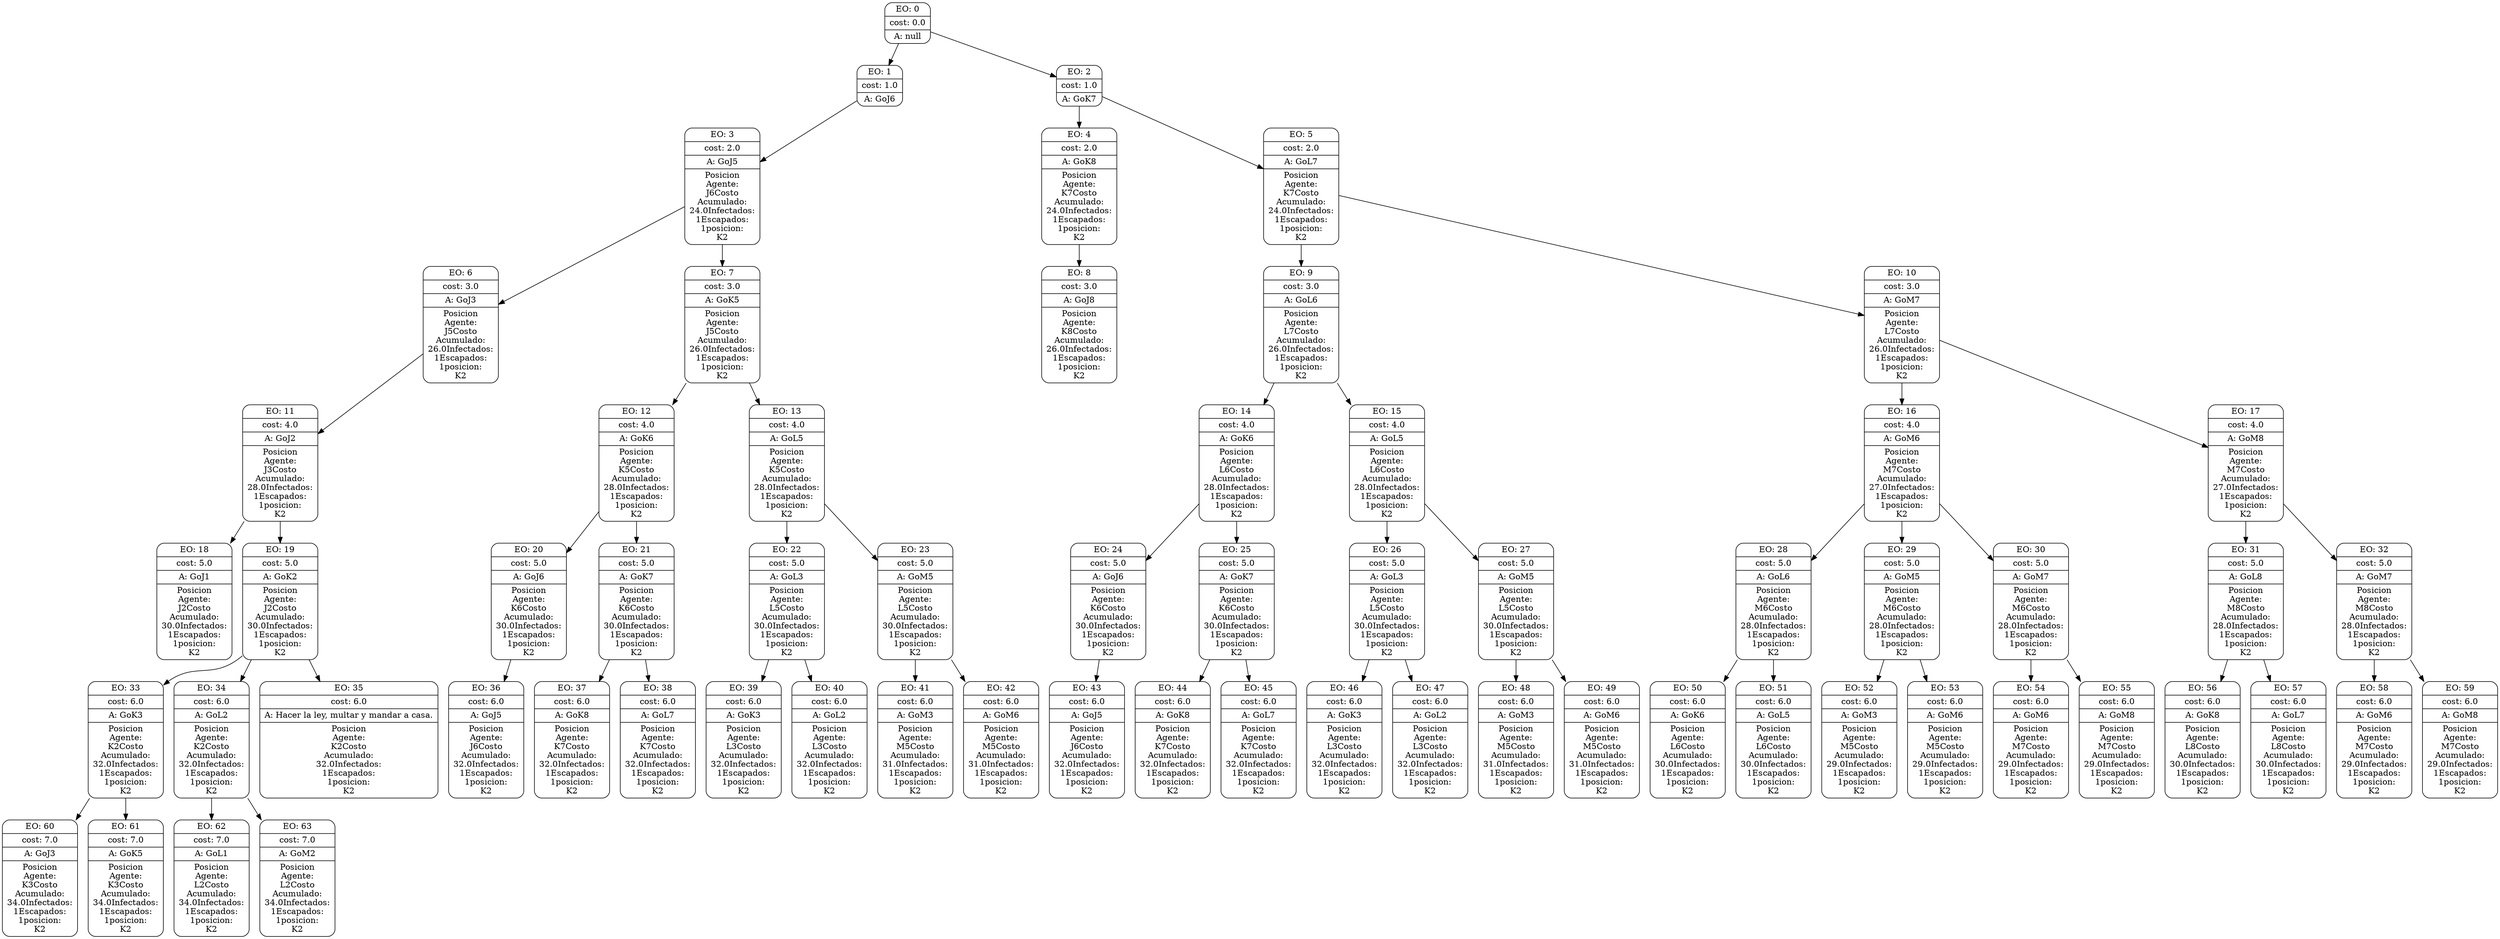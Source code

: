 digraph g {
node [shape = Mrecord];
nodo0[label="{EO: 0|cost: 0.0|A: null}"]
nodo1[label="{EO: 1|cost: 1.0|A: GoJ6}"]
nodo3[label="{EO: 3|cost: 2.0|A: GoJ5|
Posicion\nAgente:\nJ6
Costo\nAcumulado:\n24.0
Infectados:\n1
Escapados:\n1
	posicion:\nK2
}"]
nodo6[label="{EO: 6|cost: 3.0|A: GoJ3|
Posicion\nAgente:\nJ5
Costo\nAcumulado:\n26.0
Infectados:\n1
Escapados:\n1
	posicion:\nK2
}"]
nodo11[label="{EO: 11|cost: 4.0|A: GoJ2|
Posicion\nAgente:\nJ3
Costo\nAcumulado:\n28.0
Infectados:\n1
Escapados:\n1
	posicion:\nK2
}"]
nodo18[label="{EO: 18|cost: 5.0|A: GoJ1|
Posicion\nAgente:\nJ2
Costo\nAcumulado:\n30.0
Infectados:\n1
Escapados:\n1
	posicion:\nK2
}"]

nodo11 -> nodo18;
nodo19[label="{EO: 19|cost: 5.0|A: GoK2|
Posicion\nAgente:\nJ2
Costo\nAcumulado:\n30.0
Infectados:\n1
Escapados:\n1
	posicion:\nK2
}"]
nodo33[label="{EO: 33|cost: 6.0|A: GoK3|
Posicion\nAgente:\nK2
Costo\nAcumulado:\n32.0
Infectados:\n1
Escapados:\n1
	posicion:\nK2
}"]
nodo60[label="{EO: 60|cost: 7.0|A: GoJ3|
Posicion\nAgente:\nK3
Costo\nAcumulado:\n34.0
Infectados:\n1
Escapados:\n1
	posicion:\nK2
}"]

nodo33 -> nodo60;
nodo61[label="{EO: 61|cost: 7.0|A: GoK5|
Posicion\nAgente:\nK3
Costo\nAcumulado:\n34.0
Infectados:\n1
Escapados:\n1
	posicion:\nK2
}"]

nodo33 -> nodo61;

nodo19 -> nodo33;
nodo34[label="{EO: 34|cost: 6.0|A: GoL2|
Posicion\nAgente:\nK2
Costo\nAcumulado:\n32.0
Infectados:\n1
Escapados:\n1
	posicion:\nK2
}"]
nodo62[label="{EO: 62|cost: 7.0|A: GoL1|
Posicion\nAgente:\nL2
Costo\nAcumulado:\n34.0
Infectados:\n1
Escapados:\n1
	posicion:\nK2
}"]

nodo34 -> nodo62;
nodo63[label="{EO: 63|cost: 7.0|A: GoM2|
Posicion\nAgente:\nL2
Costo\nAcumulado:\n34.0
Infectados:\n1
Escapados:\n1
	posicion:\nK2
}"]

nodo34 -> nodo63;

nodo19 -> nodo34;
nodo35[label="{EO: 35|cost: 6.0|A: Hacer la ley, multar y mandar a casa.|
Posicion\nAgente:\nK2
Costo\nAcumulado:\n32.0
Infectados:\n1
Escapados:\n1
	posicion:\nK2
}"]

nodo19 -> nodo35;

nodo11 -> nodo19;

nodo6 -> nodo11;

nodo3 -> nodo6;
nodo7[label="{EO: 7|cost: 3.0|A: GoK5|
Posicion\nAgente:\nJ5
Costo\nAcumulado:\n26.0
Infectados:\n1
Escapados:\n1
	posicion:\nK2
}"]
nodo12[label="{EO: 12|cost: 4.0|A: GoK6|
Posicion\nAgente:\nK5
Costo\nAcumulado:\n28.0
Infectados:\n1
Escapados:\n1
	posicion:\nK2
}"]
nodo20[label="{EO: 20|cost: 5.0|A: GoJ6|
Posicion\nAgente:\nK6
Costo\nAcumulado:\n30.0
Infectados:\n1
Escapados:\n1
	posicion:\nK2
}"]
nodo36[label="{EO: 36|cost: 6.0|A: GoJ5|
Posicion\nAgente:\nJ6
Costo\nAcumulado:\n32.0
Infectados:\n1
Escapados:\n1
	posicion:\nK2
}"]

nodo20 -> nodo36;

nodo12 -> nodo20;
nodo21[label="{EO: 21|cost: 5.0|A: GoK7|
Posicion\nAgente:\nK6
Costo\nAcumulado:\n30.0
Infectados:\n1
Escapados:\n1
	posicion:\nK2
}"]
nodo37[label="{EO: 37|cost: 6.0|A: GoK8|
Posicion\nAgente:\nK7
Costo\nAcumulado:\n32.0
Infectados:\n1
Escapados:\n1
	posicion:\nK2
}"]

nodo21 -> nodo37;
nodo38[label="{EO: 38|cost: 6.0|A: GoL7|
Posicion\nAgente:\nK7
Costo\nAcumulado:\n32.0
Infectados:\n1
Escapados:\n1
	posicion:\nK2
}"]

nodo21 -> nodo38;

nodo12 -> nodo21;

nodo7 -> nodo12;
nodo13[label="{EO: 13|cost: 4.0|A: GoL5|
Posicion\nAgente:\nK5
Costo\nAcumulado:\n28.0
Infectados:\n1
Escapados:\n1
	posicion:\nK2
}"]
nodo22[label="{EO: 22|cost: 5.0|A: GoL3|
Posicion\nAgente:\nL5
Costo\nAcumulado:\n30.0
Infectados:\n1
Escapados:\n1
	posicion:\nK2
}"]
nodo39[label="{EO: 39|cost: 6.0|A: GoK3|
Posicion\nAgente:\nL3
Costo\nAcumulado:\n32.0
Infectados:\n1
Escapados:\n1
	posicion:\nK2
}"]

nodo22 -> nodo39;
nodo40[label="{EO: 40|cost: 6.0|A: GoL2|
Posicion\nAgente:\nL3
Costo\nAcumulado:\n32.0
Infectados:\n1
Escapados:\n1
	posicion:\nK2
}"]

nodo22 -> nodo40;

nodo13 -> nodo22;
nodo23[label="{EO: 23|cost: 5.0|A: GoM5|
Posicion\nAgente:\nL5
Costo\nAcumulado:\n30.0
Infectados:\n1
Escapados:\n1
	posicion:\nK2
}"]
nodo41[label="{EO: 41|cost: 6.0|A: GoM3|
Posicion\nAgente:\nM5
Costo\nAcumulado:\n31.0
Infectados:\n1
Escapados:\n1
	posicion:\nK2
}"]

nodo23 -> nodo41;
nodo42[label="{EO: 42|cost: 6.0|A: GoM6|
Posicion\nAgente:\nM5
Costo\nAcumulado:\n31.0
Infectados:\n1
Escapados:\n1
	posicion:\nK2
}"]

nodo23 -> nodo42;

nodo13 -> nodo23;

nodo7 -> nodo13;

nodo3 -> nodo7;

nodo1 -> nodo3;

nodo0 -> nodo1;
nodo2[label="{EO: 2|cost: 1.0|A: GoK7}"]
nodo4[label="{EO: 4|cost: 2.0|A: GoK8|
Posicion\nAgente:\nK7
Costo\nAcumulado:\n24.0
Infectados:\n1
Escapados:\n1
	posicion:\nK2
}"]
nodo8[label="{EO: 8|cost: 3.0|A: GoJ8|
Posicion\nAgente:\nK8
Costo\nAcumulado:\n26.0
Infectados:\n1
Escapados:\n1
	posicion:\nK2
}"]

nodo4 -> nodo8;

nodo2 -> nodo4;
nodo5[label="{EO: 5|cost: 2.0|A: GoL7|
Posicion\nAgente:\nK7
Costo\nAcumulado:\n24.0
Infectados:\n1
Escapados:\n1
	posicion:\nK2
}"]
nodo9[label="{EO: 9|cost: 3.0|A: GoL6|
Posicion\nAgente:\nL7
Costo\nAcumulado:\n26.0
Infectados:\n1
Escapados:\n1
	posicion:\nK2
}"]
nodo14[label="{EO: 14|cost: 4.0|A: GoK6|
Posicion\nAgente:\nL6
Costo\nAcumulado:\n28.0
Infectados:\n1
Escapados:\n1
	posicion:\nK2
}"]
nodo24[label="{EO: 24|cost: 5.0|A: GoJ6|
Posicion\nAgente:\nK6
Costo\nAcumulado:\n30.0
Infectados:\n1
Escapados:\n1
	posicion:\nK2
}"]
nodo43[label="{EO: 43|cost: 6.0|A: GoJ5|
Posicion\nAgente:\nJ6
Costo\nAcumulado:\n32.0
Infectados:\n1
Escapados:\n1
	posicion:\nK2
}"]

nodo24 -> nodo43;

nodo14 -> nodo24;
nodo25[label="{EO: 25|cost: 5.0|A: GoK7|
Posicion\nAgente:\nK6
Costo\nAcumulado:\n30.0
Infectados:\n1
Escapados:\n1
	posicion:\nK2
}"]
nodo44[label="{EO: 44|cost: 6.0|A: GoK8|
Posicion\nAgente:\nK7
Costo\nAcumulado:\n32.0
Infectados:\n1
Escapados:\n1
	posicion:\nK2
}"]

nodo25 -> nodo44;
nodo45[label="{EO: 45|cost: 6.0|A: GoL7|
Posicion\nAgente:\nK7
Costo\nAcumulado:\n32.0
Infectados:\n1
Escapados:\n1
	posicion:\nK2
}"]

nodo25 -> nodo45;

nodo14 -> nodo25;

nodo9 -> nodo14;
nodo15[label="{EO: 15|cost: 4.0|A: GoL5|
Posicion\nAgente:\nL6
Costo\nAcumulado:\n28.0
Infectados:\n1
Escapados:\n1
	posicion:\nK2
}"]
nodo26[label="{EO: 26|cost: 5.0|A: GoL3|
Posicion\nAgente:\nL5
Costo\nAcumulado:\n30.0
Infectados:\n1
Escapados:\n1
	posicion:\nK2
}"]
nodo46[label="{EO: 46|cost: 6.0|A: GoK3|
Posicion\nAgente:\nL3
Costo\nAcumulado:\n32.0
Infectados:\n1
Escapados:\n1
	posicion:\nK2
}"]

nodo26 -> nodo46;
nodo47[label="{EO: 47|cost: 6.0|A: GoL2|
Posicion\nAgente:\nL3
Costo\nAcumulado:\n32.0
Infectados:\n1
Escapados:\n1
	posicion:\nK2
}"]

nodo26 -> nodo47;

nodo15 -> nodo26;
nodo27[label="{EO: 27|cost: 5.0|A: GoM5|
Posicion\nAgente:\nL5
Costo\nAcumulado:\n30.0
Infectados:\n1
Escapados:\n1
	posicion:\nK2
}"]
nodo48[label="{EO: 48|cost: 6.0|A: GoM3|
Posicion\nAgente:\nM5
Costo\nAcumulado:\n31.0
Infectados:\n1
Escapados:\n1
	posicion:\nK2
}"]

nodo27 -> nodo48;
nodo49[label="{EO: 49|cost: 6.0|A: GoM6|
Posicion\nAgente:\nM5
Costo\nAcumulado:\n31.0
Infectados:\n1
Escapados:\n1
	posicion:\nK2
}"]

nodo27 -> nodo49;

nodo15 -> nodo27;

nodo9 -> nodo15;

nodo5 -> nodo9;
nodo10[label="{EO: 10|cost: 3.0|A: GoM7|
Posicion\nAgente:\nL7
Costo\nAcumulado:\n26.0
Infectados:\n1
Escapados:\n1
	posicion:\nK2
}"]
nodo16[label="{EO: 16|cost: 4.0|A: GoM6|
Posicion\nAgente:\nM7
Costo\nAcumulado:\n27.0
Infectados:\n1
Escapados:\n1
	posicion:\nK2
}"]
nodo28[label="{EO: 28|cost: 5.0|A: GoL6|
Posicion\nAgente:\nM6
Costo\nAcumulado:\n28.0
Infectados:\n1
Escapados:\n1
	posicion:\nK2
}"]
nodo50[label="{EO: 50|cost: 6.0|A: GoK6|
Posicion\nAgente:\nL6
Costo\nAcumulado:\n30.0
Infectados:\n1
Escapados:\n1
	posicion:\nK2
}"]

nodo28 -> nodo50;
nodo51[label="{EO: 51|cost: 6.0|A: GoL5|
Posicion\nAgente:\nL6
Costo\nAcumulado:\n30.0
Infectados:\n1
Escapados:\n1
	posicion:\nK2
}"]

nodo28 -> nodo51;

nodo16 -> nodo28;
nodo29[label="{EO: 29|cost: 5.0|A: GoM5|
Posicion\nAgente:\nM6
Costo\nAcumulado:\n28.0
Infectados:\n1
Escapados:\n1
	posicion:\nK2
}"]
nodo52[label="{EO: 52|cost: 6.0|A: GoM3|
Posicion\nAgente:\nM5
Costo\nAcumulado:\n29.0
Infectados:\n1
Escapados:\n1
	posicion:\nK2
}"]

nodo29 -> nodo52;
nodo53[label="{EO: 53|cost: 6.0|A: GoM6|
Posicion\nAgente:\nM5
Costo\nAcumulado:\n29.0
Infectados:\n1
Escapados:\n1
	posicion:\nK2
}"]

nodo29 -> nodo53;

nodo16 -> nodo29;
nodo30[label="{EO: 30|cost: 5.0|A: GoM7|
Posicion\nAgente:\nM6
Costo\nAcumulado:\n28.0
Infectados:\n1
Escapados:\n1
	posicion:\nK2
}"]
nodo54[label="{EO: 54|cost: 6.0|A: GoM6|
Posicion\nAgente:\nM7
Costo\nAcumulado:\n29.0
Infectados:\n1
Escapados:\n1
	posicion:\nK2
}"]

nodo30 -> nodo54;
nodo55[label="{EO: 55|cost: 6.0|A: GoM8|
Posicion\nAgente:\nM7
Costo\nAcumulado:\n29.0
Infectados:\n1
Escapados:\n1
	posicion:\nK2
}"]

nodo30 -> nodo55;

nodo16 -> nodo30;

nodo10 -> nodo16;
nodo17[label="{EO: 17|cost: 4.0|A: GoM8|
Posicion\nAgente:\nM7
Costo\nAcumulado:\n27.0
Infectados:\n1
Escapados:\n1
	posicion:\nK2
}"]
nodo31[label="{EO: 31|cost: 5.0|A: GoL8|
Posicion\nAgente:\nM8
Costo\nAcumulado:\n28.0
Infectados:\n1
Escapados:\n1
	posicion:\nK2
}"]
nodo56[label="{EO: 56|cost: 6.0|A: GoK8|
Posicion\nAgente:\nL8
Costo\nAcumulado:\n30.0
Infectados:\n1
Escapados:\n1
	posicion:\nK2
}"]

nodo31 -> nodo56;
nodo57[label="{EO: 57|cost: 6.0|A: GoL7|
Posicion\nAgente:\nL8
Costo\nAcumulado:\n30.0
Infectados:\n1
Escapados:\n1
	posicion:\nK2
}"]

nodo31 -> nodo57;

nodo17 -> nodo31;
nodo32[label="{EO: 32|cost: 5.0|A: GoM7|
Posicion\nAgente:\nM8
Costo\nAcumulado:\n28.0
Infectados:\n1
Escapados:\n1
	posicion:\nK2
}"]
nodo58[label="{EO: 58|cost: 6.0|A: GoM6|
Posicion\nAgente:\nM7
Costo\nAcumulado:\n29.0
Infectados:\n1
Escapados:\n1
	posicion:\nK2
}"]

nodo32 -> nodo58;
nodo59[label="{EO: 59|cost: 6.0|A: GoM8|
Posicion\nAgente:\nM7
Costo\nAcumulado:\n29.0
Infectados:\n1
Escapados:\n1
	posicion:\nK2
}"]

nodo32 -> nodo59;

nodo17 -> nodo32;

nodo10 -> nodo17;

nodo5 -> nodo10;

nodo2 -> nodo5;

nodo0 -> nodo2;


}